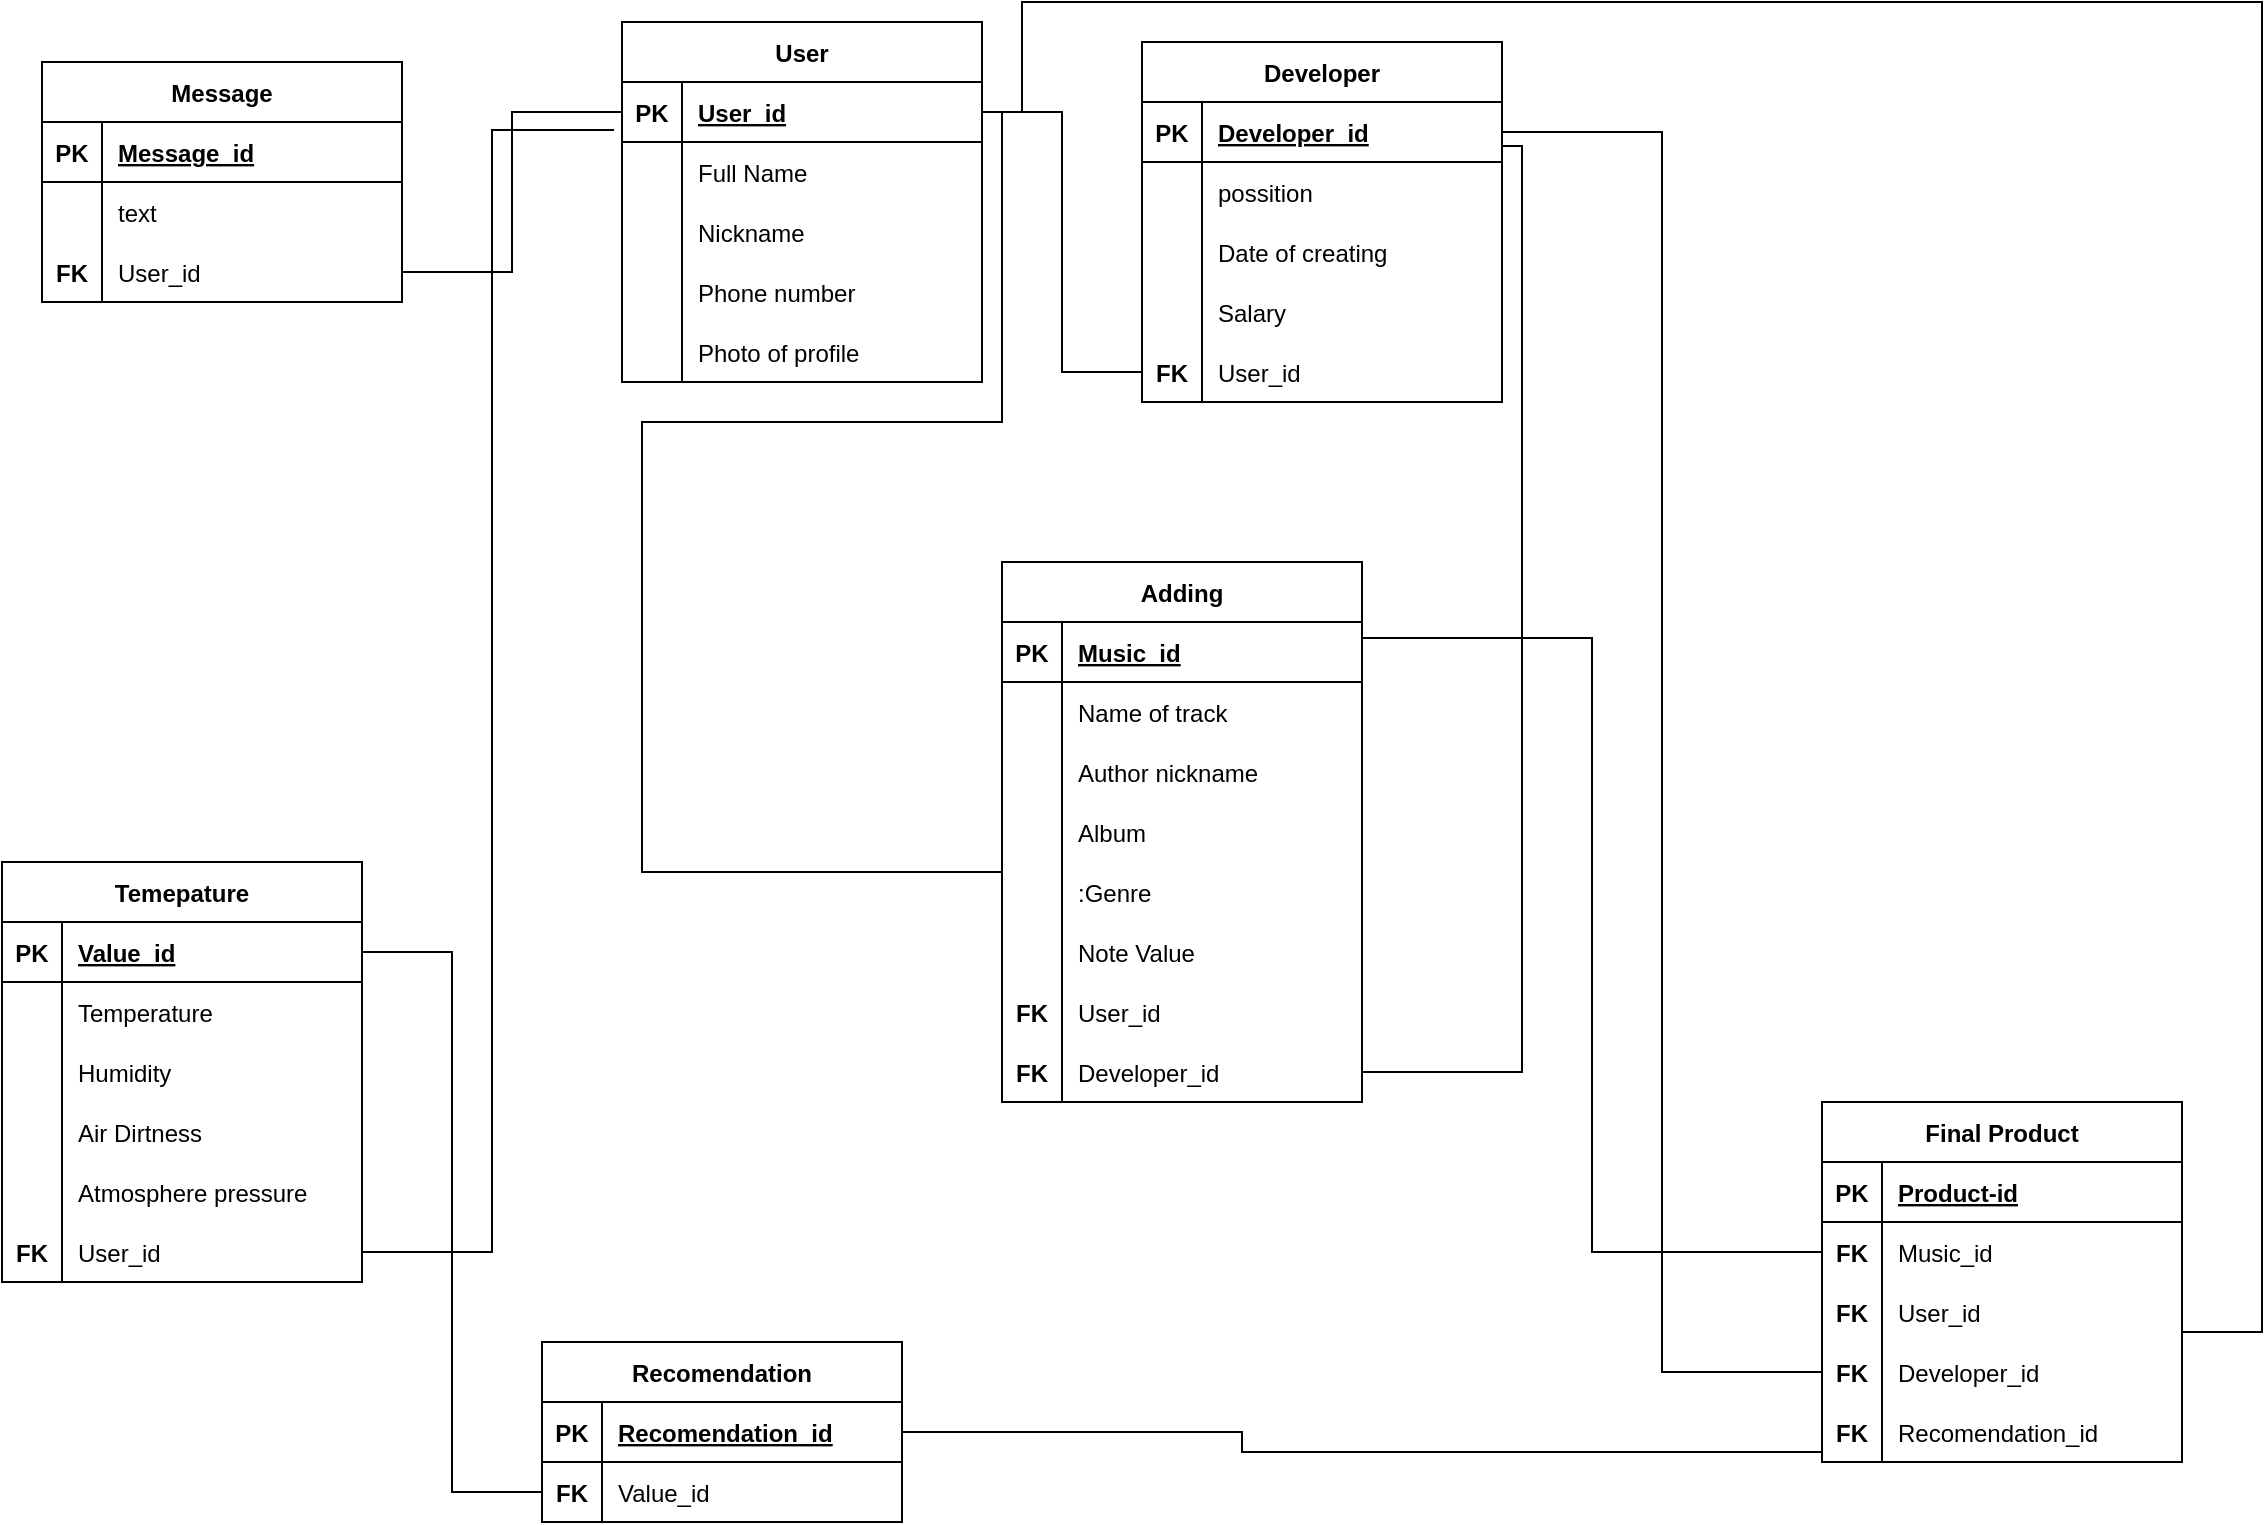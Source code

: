 <mxfile version="20.4.0" type="device"><diagram id="j_bHsARzBsBzhVCtsKam" name="Page-1"><mxGraphModel dx="1422" dy="5456" grid="1" gridSize="10" guides="1" tooltips="1" connect="1" arrows="1" fold="1" page="1" pageScale="1" pageWidth="3300" pageHeight="4681" math="0" shadow="0"><root><mxCell id="0"/><mxCell id="1" parent="0"/><mxCell id="p6yIpW0ieQxFYsLkq8gN-11" value="Message" style="shape=table;startSize=30;container=1;collapsible=1;childLayout=tableLayout;fixedRows=1;rowLines=0;fontStyle=1;align=center;resizeLast=1;" parent="1" vertex="1"><mxGeometry x="200" y="-770" width="180" height="120" as="geometry"/></mxCell><mxCell id="p6yIpW0ieQxFYsLkq8gN-12" value="" style="shape=partialRectangle;collapsible=0;dropTarget=0;pointerEvents=0;fillColor=none;top=0;left=0;bottom=1;right=0;points=[[0,0.5],[1,0.5]];portConstraint=eastwest;" parent="p6yIpW0ieQxFYsLkq8gN-11" vertex="1"><mxGeometry y="30" width="180" height="30" as="geometry"/></mxCell><mxCell id="p6yIpW0ieQxFYsLkq8gN-13" value="PK" style="shape=partialRectangle;connectable=0;fillColor=none;top=0;left=0;bottom=0;right=0;fontStyle=1;overflow=hidden;" parent="p6yIpW0ieQxFYsLkq8gN-12" vertex="1"><mxGeometry width="30" height="30" as="geometry"><mxRectangle width="30" height="30" as="alternateBounds"/></mxGeometry></mxCell><mxCell id="p6yIpW0ieQxFYsLkq8gN-14" value="Message_id" style="shape=partialRectangle;connectable=0;fillColor=none;top=0;left=0;bottom=0;right=0;align=left;spacingLeft=6;fontStyle=5;overflow=hidden;" parent="p6yIpW0ieQxFYsLkq8gN-12" vertex="1"><mxGeometry x="30" width="150" height="30" as="geometry"><mxRectangle width="150" height="30" as="alternateBounds"/></mxGeometry></mxCell><mxCell id="p6yIpW0ieQxFYsLkq8gN-15" value="" style="shape=partialRectangle;collapsible=0;dropTarget=0;pointerEvents=0;fillColor=none;top=0;left=0;bottom=0;right=0;points=[[0,0.5],[1,0.5]];portConstraint=eastwest;" parent="p6yIpW0ieQxFYsLkq8gN-11" vertex="1"><mxGeometry y="60" width="180" height="30" as="geometry"/></mxCell><mxCell id="p6yIpW0ieQxFYsLkq8gN-16" value="" style="shape=partialRectangle;connectable=0;fillColor=none;top=0;left=0;bottom=0;right=0;editable=1;overflow=hidden;" parent="p6yIpW0ieQxFYsLkq8gN-15" vertex="1"><mxGeometry width="30" height="30" as="geometry"><mxRectangle width="30" height="30" as="alternateBounds"/></mxGeometry></mxCell><mxCell id="p6yIpW0ieQxFYsLkq8gN-17" value="text" style="shape=partialRectangle;connectable=0;fillColor=none;top=0;left=0;bottom=0;right=0;align=left;spacingLeft=6;overflow=hidden;" parent="p6yIpW0ieQxFYsLkq8gN-15" vertex="1"><mxGeometry x="30" width="150" height="30" as="geometry"><mxRectangle width="150" height="30" as="alternateBounds"/></mxGeometry></mxCell><mxCell id="p6yIpW0ieQxFYsLkq8gN-62" value="" style="shape=partialRectangle;collapsible=0;dropTarget=0;pointerEvents=0;fillColor=none;top=0;left=0;bottom=0;right=0;points=[[0,0.5],[1,0.5]];portConstraint=eastwest;" parent="p6yIpW0ieQxFYsLkq8gN-11" vertex="1"><mxGeometry y="90" width="180" height="30" as="geometry"/></mxCell><mxCell id="p6yIpW0ieQxFYsLkq8gN-63" value="FK" style="shape=partialRectangle;connectable=0;fillColor=none;top=0;left=0;bottom=0;right=0;editable=1;overflow=hidden;fontStyle=1" parent="p6yIpW0ieQxFYsLkq8gN-62" vertex="1"><mxGeometry width="30" height="30" as="geometry"><mxRectangle width="30" height="30" as="alternateBounds"/></mxGeometry></mxCell><mxCell id="p6yIpW0ieQxFYsLkq8gN-64" value="User_id" style="shape=partialRectangle;connectable=0;fillColor=none;top=0;left=0;bottom=0;right=0;align=left;spacingLeft=6;overflow=hidden;" parent="p6yIpW0ieQxFYsLkq8gN-62" vertex="1"><mxGeometry x="30" width="150" height="30" as="geometry"><mxRectangle width="150" height="30" as="alternateBounds"/></mxGeometry></mxCell><mxCell id="p6yIpW0ieQxFYsLkq8gN-19" value="User" style="shape=table;startSize=30;container=1;collapsible=1;childLayout=tableLayout;fixedRows=1;rowLines=0;fontStyle=1;align=center;resizeLast=1;" parent="1" vertex="1"><mxGeometry x="490" y="-790" width="180" height="180" as="geometry"><mxRectangle x="440" y="-770" width="70" height="30" as="alternateBounds"/></mxGeometry></mxCell><mxCell id="p6yIpW0ieQxFYsLkq8gN-20" value="" style="shape=partialRectangle;collapsible=0;dropTarget=0;pointerEvents=0;fillColor=none;top=0;left=0;bottom=1;right=0;points=[[0,0.5],[1,0.5]];portConstraint=eastwest;" parent="p6yIpW0ieQxFYsLkq8gN-19" vertex="1"><mxGeometry y="30" width="180" height="30" as="geometry"/></mxCell><mxCell id="p6yIpW0ieQxFYsLkq8gN-21" value="PK" style="shape=partialRectangle;connectable=0;fillColor=none;top=0;left=0;bottom=0;right=0;fontStyle=1;overflow=hidden;" parent="p6yIpW0ieQxFYsLkq8gN-20" vertex="1"><mxGeometry width="30" height="30" as="geometry"><mxRectangle width="30" height="30" as="alternateBounds"/></mxGeometry></mxCell><mxCell id="p6yIpW0ieQxFYsLkq8gN-22" value="User_id" style="shape=partialRectangle;connectable=0;fillColor=none;top=0;left=0;bottom=0;right=0;align=left;spacingLeft=6;fontStyle=5;overflow=hidden;" parent="p6yIpW0ieQxFYsLkq8gN-20" vertex="1"><mxGeometry x="30" width="150" height="30" as="geometry"><mxRectangle width="150" height="30" as="alternateBounds"/></mxGeometry></mxCell><mxCell id="p6yIpW0ieQxFYsLkq8gN-23" value="" style="shape=partialRectangle;collapsible=0;dropTarget=0;pointerEvents=0;fillColor=none;top=0;left=0;bottom=0;right=0;points=[[0,0.5],[1,0.5]];portConstraint=eastwest;" parent="p6yIpW0ieQxFYsLkq8gN-19" vertex="1"><mxGeometry y="60" width="180" height="30" as="geometry"/></mxCell><mxCell id="p6yIpW0ieQxFYsLkq8gN-24" value="" style="shape=partialRectangle;connectable=0;fillColor=none;top=0;left=0;bottom=0;right=0;editable=1;overflow=hidden;" parent="p6yIpW0ieQxFYsLkq8gN-23" vertex="1"><mxGeometry width="30" height="30" as="geometry"><mxRectangle width="30" height="30" as="alternateBounds"/></mxGeometry></mxCell><mxCell id="p6yIpW0ieQxFYsLkq8gN-25" value="Full Name" style="shape=partialRectangle;connectable=0;fillColor=none;top=0;left=0;bottom=0;right=0;align=left;spacingLeft=6;overflow=hidden;" parent="p6yIpW0ieQxFYsLkq8gN-23" vertex="1"><mxGeometry x="30" width="150" height="30" as="geometry"><mxRectangle width="150" height="30" as="alternateBounds"/></mxGeometry></mxCell><mxCell id="p6yIpW0ieQxFYsLkq8gN-26" value="" style="shape=partialRectangle;collapsible=0;dropTarget=0;pointerEvents=0;fillColor=none;top=0;left=0;bottom=0;right=0;points=[[0,0.5],[1,0.5]];portConstraint=eastwest;" parent="p6yIpW0ieQxFYsLkq8gN-19" vertex="1"><mxGeometry y="90" width="180" height="30" as="geometry"/></mxCell><mxCell id="p6yIpW0ieQxFYsLkq8gN-27" value="" style="shape=partialRectangle;connectable=0;fillColor=none;top=0;left=0;bottom=0;right=0;editable=1;overflow=hidden;fontStyle=1" parent="p6yIpW0ieQxFYsLkq8gN-26" vertex="1"><mxGeometry width="30" height="30" as="geometry"><mxRectangle width="30" height="30" as="alternateBounds"/></mxGeometry></mxCell><mxCell id="p6yIpW0ieQxFYsLkq8gN-28" value="Nickname" style="shape=partialRectangle;connectable=0;fillColor=none;top=0;left=0;bottom=0;right=0;align=left;spacingLeft=6;overflow=hidden;" parent="p6yIpW0ieQxFYsLkq8gN-26" vertex="1"><mxGeometry x="30" width="150" height="30" as="geometry"><mxRectangle width="150" height="30" as="alternateBounds"/></mxGeometry></mxCell><mxCell id="p6yIpW0ieQxFYsLkq8gN-29" value="" style="shape=partialRectangle;collapsible=0;dropTarget=0;pointerEvents=0;fillColor=none;top=0;left=0;bottom=0;right=0;points=[[0,0.5],[1,0.5]];portConstraint=eastwest;" parent="p6yIpW0ieQxFYsLkq8gN-19" vertex="1"><mxGeometry y="120" width="180" height="30" as="geometry"/></mxCell><mxCell id="p6yIpW0ieQxFYsLkq8gN-30" value="" style="shape=partialRectangle;connectable=0;fillColor=none;top=0;left=0;bottom=0;right=0;editable=1;overflow=hidden;fontStyle=1" parent="p6yIpW0ieQxFYsLkq8gN-29" vertex="1"><mxGeometry width="30" height="30" as="geometry"><mxRectangle width="30" height="30" as="alternateBounds"/></mxGeometry></mxCell><mxCell id="p6yIpW0ieQxFYsLkq8gN-31" value="Phone number" style="shape=partialRectangle;connectable=0;fillColor=none;top=0;left=0;bottom=0;right=0;align=left;spacingLeft=6;overflow=hidden;" parent="p6yIpW0ieQxFYsLkq8gN-29" vertex="1"><mxGeometry x="30" width="150" height="30" as="geometry"><mxRectangle width="150" height="30" as="alternateBounds"/></mxGeometry></mxCell><mxCell id="p6yIpW0ieQxFYsLkq8gN-32" value="" style="shape=partialRectangle;collapsible=0;dropTarget=0;pointerEvents=0;fillColor=none;top=0;left=0;bottom=0;right=0;points=[[0,0.5],[1,0.5]];portConstraint=eastwest;" parent="p6yIpW0ieQxFYsLkq8gN-19" vertex="1"><mxGeometry y="150" width="180" height="30" as="geometry"/></mxCell><mxCell id="p6yIpW0ieQxFYsLkq8gN-33" value="" style="shape=partialRectangle;connectable=0;fillColor=none;top=0;left=0;bottom=0;right=0;editable=1;overflow=hidden;fontStyle=1" parent="p6yIpW0ieQxFYsLkq8gN-32" vertex="1"><mxGeometry width="30" height="30" as="geometry"><mxRectangle width="30" height="30" as="alternateBounds"/></mxGeometry></mxCell><mxCell id="p6yIpW0ieQxFYsLkq8gN-34" value="Photo of profile" style="shape=partialRectangle;connectable=0;fillColor=none;top=0;left=0;bottom=0;right=0;align=left;spacingLeft=6;overflow=hidden;" parent="p6yIpW0ieQxFYsLkq8gN-32" vertex="1"><mxGeometry x="30" width="150" height="30" as="geometry"><mxRectangle width="150" height="30" as="alternateBounds"/></mxGeometry></mxCell><mxCell id="p6yIpW0ieQxFYsLkq8gN-46" value="Developer" style="shape=table;startSize=30;container=1;collapsible=1;childLayout=tableLayout;fixedRows=1;rowLines=0;fontStyle=1;align=center;resizeLast=1;" parent="1" vertex="1"><mxGeometry x="750" y="-780" width="180" height="180" as="geometry"><mxRectangle x="440" y="-770" width="70" height="30" as="alternateBounds"/></mxGeometry></mxCell><mxCell id="p6yIpW0ieQxFYsLkq8gN-47" value="" style="shape=partialRectangle;collapsible=0;dropTarget=0;pointerEvents=0;fillColor=none;top=0;left=0;bottom=1;right=0;points=[[0,0.5],[1,0.5]];portConstraint=eastwest;" parent="p6yIpW0ieQxFYsLkq8gN-46" vertex="1"><mxGeometry y="30" width="180" height="30" as="geometry"/></mxCell><mxCell id="p6yIpW0ieQxFYsLkq8gN-48" value="PK" style="shape=partialRectangle;connectable=0;fillColor=none;top=0;left=0;bottom=0;right=0;fontStyle=1;overflow=hidden;" parent="p6yIpW0ieQxFYsLkq8gN-47" vertex="1"><mxGeometry width="30" height="30" as="geometry"><mxRectangle width="30" height="30" as="alternateBounds"/></mxGeometry></mxCell><mxCell id="p6yIpW0ieQxFYsLkq8gN-49" value="Developer_id" style="shape=partialRectangle;connectable=0;fillColor=none;top=0;left=0;bottom=0;right=0;align=left;spacingLeft=6;fontStyle=5;overflow=hidden;" parent="p6yIpW0ieQxFYsLkq8gN-47" vertex="1"><mxGeometry x="30" width="150" height="30" as="geometry"><mxRectangle width="150" height="30" as="alternateBounds"/></mxGeometry></mxCell><mxCell id="p6yIpW0ieQxFYsLkq8gN-50" value="" style="shape=partialRectangle;collapsible=0;dropTarget=0;pointerEvents=0;fillColor=none;top=0;left=0;bottom=0;right=0;points=[[0,0.5],[1,0.5]];portConstraint=eastwest;" parent="p6yIpW0ieQxFYsLkq8gN-46" vertex="1"><mxGeometry y="60" width="180" height="30" as="geometry"/></mxCell><mxCell id="p6yIpW0ieQxFYsLkq8gN-51" value="" style="shape=partialRectangle;connectable=0;fillColor=none;top=0;left=0;bottom=0;right=0;editable=1;overflow=hidden;" parent="p6yIpW0ieQxFYsLkq8gN-50" vertex="1"><mxGeometry width="30" height="30" as="geometry"><mxRectangle width="30" height="30" as="alternateBounds"/></mxGeometry></mxCell><mxCell id="p6yIpW0ieQxFYsLkq8gN-52" value="possition" style="shape=partialRectangle;connectable=0;fillColor=none;top=0;left=0;bottom=0;right=0;align=left;spacingLeft=6;overflow=hidden;" parent="p6yIpW0ieQxFYsLkq8gN-50" vertex="1"><mxGeometry x="30" width="150" height="30" as="geometry"><mxRectangle width="150" height="30" as="alternateBounds"/></mxGeometry></mxCell><mxCell id="p6yIpW0ieQxFYsLkq8gN-56" value="" style="shape=partialRectangle;collapsible=0;dropTarget=0;pointerEvents=0;fillColor=none;top=0;left=0;bottom=0;right=0;points=[[0,0.5],[1,0.5]];portConstraint=eastwest;" parent="p6yIpW0ieQxFYsLkq8gN-46" vertex="1"><mxGeometry y="90" width="180" height="30" as="geometry"/></mxCell><mxCell id="p6yIpW0ieQxFYsLkq8gN-57" value="" style="shape=partialRectangle;connectable=0;fillColor=none;top=0;left=0;bottom=0;right=0;editable=1;overflow=hidden;fontStyle=1" parent="p6yIpW0ieQxFYsLkq8gN-56" vertex="1"><mxGeometry width="30" height="30" as="geometry"><mxRectangle width="30" height="30" as="alternateBounds"/></mxGeometry></mxCell><mxCell id="p6yIpW0ieQxFYsLkq8gN-58" value="Date of creating" style="shape=partialRectangle;connectable=0;fillColor=none;top=0;left=0;bottom=0;right=0;align=left;spacingLeft=6;overflow=hidden;" parent="p6yIpW0ieQxFYsLkq8gN-56" vertex="1"><mxGeometry x="30" width="150" height="30" as="geometry"><mxRectangle width="150" height="30" as="alternateBounds"/></mxGeometry></mxCell><mxCell id="p6yIpW0ieQxFYsLkq8gN-53" value="" style="shape=partialRectangle;collapsible=0;dropTarget=0;pointerEvents=0;fillColor=none;top=0;left=0;bottom=0;right=0;points=[[0,0.5],[1,0.5]];portConstraint=eastwest;" parent="p6yIpW0ieQxFYsLkq8gN-46" vertex="1"><mxGeometry y="120" width="180" height="30" as="geometry"/></mxCell><mxCell id="p6yIpW0ieQxFYsLkq8gN-54" value="" style="shape=partialRectangle;connectable=0;fillColor=none;top=0;left=0;bottom=0;right=0;editable=1;overflow=hidden;fontStyle=1" parent="p6yIpW0ieQxFYsLkq8gN-53" vertex="1"><mxGeometry width="30" height="30" as="geometry"><mxRectangle width="30" height="30" as="alternateBounds"/></mxGeometry></mxCell><mxCell id="p6yIpW0ieQxFYsLkq8gN-55" value="Salary" style="shape=partialRectangle;connectable=0;fillColor=none;top=0;left=0;bottom=0;right=0;align=left;spacingLeft=6;overflow=hidden;" parent="p6yIpW0ieQxFYsLkq8gN-53" vertex="1"><mxGeometry x="30" width="150" height="30" as="geometry"><mxRectangle width="150" height="30" as="alternateBounds"/></mxGeometry></mxCell><mxCell id="p6yIpW0ieQxFYsLkq8gN-68" value="" style="shape=partialRectangle;collapsible=0;dropTarget=0;pointerEvents=0;fillColor=none;top=0;left=0;bottom=0;right=0;points=[[0,0.5],[1,0.5]];portConstraint=eastwest;" parent="p6yIpW0ieQxFYsLkq8gN-46" vertex="1"><mxGeometry y="150" width="180" height="30" as="geometry"/></mxCell><mxCell id="p6yIpW0ieQxFYsLkq8gN-69" value="FK" style="shape=partialRectangle;connectable=0;fillColor=none;top=0;left=0;bottom=0;right=0;editable=1;overflow=hidden;fontStyle=1" parent="p6yIpW0ieQxFYsLkq8gN-68" vertex="1"><mxGeometry width="30" height="30" as="geometry"><mxRectangle width="30" height="30" as="alternateBounds"/></mxGeometry></mxCell><mxCell id="p6yIpW0ieQxFYsLkq8gN-70" value="User_id" style="shape=partialRectangle;connectable=0;fillColor=none;top=0;left=0;bottom=0;right=0;align=left;spacingLeft=6;overflow=hidden;" parent="p6yIpW0ieQxFYsLkq8gN-68" vertex="1"><mxGeometry x="30" width="150" height="30" as="geometry"><mxRectangle width="150" height="30" as="alternateBounds"/></mxGeometry></mxCell><mxCell id="p6yIpW0ieQxFYsLkq8gN-65" value="" style="endArrow=none;html=1;edgeStyle=orthogonalEdgeStyle;rounded=0;exitX=0;exitY=0.5;exitDx=0;exitDy=0;entryX=1;entryY=0.5;entryDx=0;entryDy=0;" parent="1" source="p6yIpW0ieQxFYsLkq8gN-20" target="p6yIpW0ieQxFYsLkq8gN-62" edge="1"><mxGeometry relative="1" as="geometry"><mxPoint x="360" y="-590" as="sourcePoint"/><mxPoint x="520" y="-590" as="targetPoint"/></mxGeometry></mxCell><mxCell id="p6yIpW0ieQxFYsLkq8gN-71" value="" style="endArrow=none;html=1;edgeStyle=orthogonalEdgeStyle;rounded=0;exitX=1;exitY=0.5;exitDx=0;exitDy=0;entryX=0;entryY=0.5;entryDx=0;entryDy=0;" parent="1" source="p6yIpW0ieQxFYsLkq8gN-20" target="p6yIpW0ieQxFYsLkq8gN-68" edge="1"><mxGeometry relative="1" as="geometry"><mxPoint x="750" y="-580" as="sourcePoint"/><mxPoint x="660" y="-510" as="targetPoint"/></mxGeometry></mxCell><mxCell id="p6yIpW0ieQxFYsLkq8gN-72" value="Adding" style="shape=table;startSize=30;container=1;collapsible=1;childLayout=tableLayout;fixedRows=1;rowLines=0;fontStyle=1;align=center;resizeLast=1;" parent="1" vertex="1"><mxGeometry x="680" y="-520" width="180" height="270" as="geometry"><mxRectangle x="440" y="-770" width="70" height="30" as="alternateBounds"/></mxGeometry></mxCell><mxCell id="p6yIpW0ieQxFYsLkq8gN-73" value="" style="shape=partialRectangle;collapsible=0;dropTarget=0;pointerEvents=0;fillColor=none;top=0;left=0;bottom=1;right=0;points=[[0,0.5],[1,0.5]];portConstraint=eastwest;" parent="p6yIpW0ieQxFYsLkq8gN-72" vertex="1"><mxGeometry y="30" width="180" height="30" as="geometry"/></mxCell><mxCell id="p6yIpW0ieQxFYsLkq8gN-74" value="PK" style="shape=partialRectangle;connectable=0;fillColor=none;top=0;left=0;bottom=0;right=0;fontStyle=1;overflow=hidden;" parent="p6yIpW0ieQxFYsLkq8gN-73" vertex="1"><mxGeometry width="30" height="30" as="geometry"><mxRectangle width="30" height="30" as="alternateBounds"/></mxGeometry></mxCell><mxCell id="p6yIpW0ieQxFYsLkq8gN-75" value="Music_id" style="shape=partialRectangle;connectable=0;fillColor=none;top=0;left=0;bottom=0;right=0;align=left;spacingLeft=6;fontStyle=5;overflow=hidden;" parent="p6yIpW0ieQxFYsLkq8gN-73" vertex="1"><mxGeometry x="30" width="150" height="30" as="geometry"><mxRectangle width="150" height="30" as="alternateBounds"/></mxGeometry></mxCell><mxCell id="p6yIpW0ieQxFYsLkq8gN-76" value="" style="shape=partialRectangle;collapsible=0;dropTarget=0;pointerEvents=0;fillColor=none;top=0;left=0;bottom=0;right=0;points=[[0,0.5],[1,0.5]];portConstraint=eastwest;" parent="p6yIpW0ieQxFYsLkq8gN-72" vertex="1"><mxGeometry y="60" width="180" height="30" as="geometry"/></mxCell><mxCell id="p6yIpW0ieQxFYsLkq8gN-77" value="" style="shape=partialRectangle;connectable=0;fillColor=none;top=0;left=0;bottom=0;right=0;editable=1;overflow=hidden;" parent="p6yIpW0ieQxFYsLkq8gN-76" vertex="1"><mxGeometry width="30" height="30" as="geometry"><mxRectangle width="30" height="30" as="alternateBounds"/></mxGeometry></mxCell><mxCell id="p6yIpW0ieQxFYsLkq8gN-78" value="Name of track" style="shape=partialRectangle;connectable=0;fillColor=none;top=0;left=0;bottom=0;right=0;align=left;spacingLeft=6;overflow=hidden;" parent="p6yIpW0ieQxFYsLkq8gN-76" vertex="1"><mxGeometry x="30" width="150" height="30" as="geometry"><mxRectangle width="150" height="30" as="alternateBounds"/></mxGeometry></mxCell><mxCell id="p6yIpW0ieQxFYsLkq8gN-79" value="" style="shape=partialRectangle;collapsible=0;dropTarget=0;pointerEvents=0;fillColor=none;top=0;left=0;bottom=0;right=0;points=[[0,0.5],[1,0.5]];portConstraint=eastwest;" parent="p6yIpW0ieQxFYsLkq8gN-72" vertex="1"><mxGeometry y="90" width="180" height="30" as="geometry"/></mxCell><mxCell id="p6yIpW0ieQxFYsLkq8gN-80" value="" style="shape=partialRectangle;connectable=0;fillColor=none;top=0;left=0;bottom=0;right=0;editable=1;overflow=hidden;fontStyle=1" parent="p6yIpW0ieQxFYsLkq8gN-79" vertex="1"><mxGeometry width="30" height="30" as="geometry"><mxRectangle width="30" height="30" as="alternateBounds"/></mxGeometry></mxCell><mxCell id="p6yIpW0ieQxFYsLkq8gN-81" value="Author nickname" style="shape=partialRectangle;connectable=0;fillColor=none;top=0;left=0;bottom=0;right=0;align=left;spacingLeft=6;overflow=hidden;" parent="p6yIpW0ieQxFYsLkq8gN-79" vertex="1"><mxGeometry x="30" width="150" height="30" as="geometry"><mxRectangle width="150" height="30" as="alternateBounds"/></mxGeometry></mxCell><mxCell id="p6yIpW0ieQxFYsLkq8gN-82" value="" style="shape=partialRectangle;collapsible=0;dropTarget=0;pointerEvents=0;fillColor=none;top=0;left=0;bottom=0;right=0;points=[[0,0.5],[1,0.5]];portConstraint=eastwest;" parent="p6yIpW0ieQxFYsLkq8gN-72" vertex="1"><mxGeometry y="120" width="180" height="30" as="geometry"/></mxCell><mxCell id="p6yIpW0ieQxFYsLkq8gN-83" value="" style="shape=partialRectangle;connectable=0;fillColor=none;top=0;left=0;bottom=0;right=0;editable=1;overflow=hidden;fontStyle=1" parent="p6yIpW0ieQxFYsLkq8gN-82" vertex="1"><mxGeometry width="30" height="30" as="geometry"><mxRectangle width="30" height="30" as="alternateBounds"/></mxGeometry></mxCell><mxCell id="p6yIpW0ieQxFYsLkq8gN-84" value="Album" style="shape=partialRectangle;connectable=0;fillColor=none;top=0;left=0;bottom=0;right=0;align=left;spacingLeft=6;overflow=hidden;" parent="p6yIpW0ieQxFYsLkq8gN-82" vertex="1"><mxGeometry x="30" width="150" height="30" as="geometry"><mxRectangle width="150" height="30" as="alternateBounds"/></mxGeometry></mxCell><mxCell id="p6yIpW0ieQxFYsLkq8gN-161" value="" style="shape=partialRectangle;collapsible=0;dropTarget=0;pointerEvents=0;fillColor=none;top=0;left=0;bottom=0;right=0;points=[[0,0.5],[1,0.5]];portConstraint=eastwest;" parent="p6yIpW0ieQxFYsLkq8gN-72" vertex="1"><mxGeometry y="150" width="180" height="30" as="geometry"/></mxCell><mxCell id="p6yIpW0ieQxFYsLkq8gN-162" value="" style="shape=partialRectangle;connectable=0;fillColor=none;top=0;left=0;bottom=0;right=0;editable=1;overflow=hidden;fontStyle=1" parent="p6yIpW0ieQxFYsLkq8gN-161" vertex="1"><mxGeometry width="30" height="30" as="geometry"><mxRectangle width="30" height="30" as="alternateBounds"/></mxGeometry></mxCell><mxCell id="p6yIpW0ieQxFYsLkq8gN-163" value=":Genre" style="shape=partialRectangle;connectable=0;fillColor=none;top=0;left=0;bottom=0;right=0;align=left;spacingLeft=6;overflow=hidden;" parent="p6yIpW0ieQxFYsLkq8gN-161" vertex="1"><mxGeometry x="30" width="150" height="30" as="geometry"><mxRectangle width="150" height="30" as="alternateBounds"/></mxGeometry></mxCell><mxCell id="p6yIpW0ieQxFYsLkq8gN-85" value="" style="shape=partialRectangle;collapsible=0;dropTarget=0;pointerEvents=0;fillColor=none;top=0;left=0;bottom=0;right=0;points=[[0,0.5],[1,0.5]];portConstraint=eastwest;" parent="p6yIpW0ieQxFYsLkq8gN-72" vertex="1"><mxGeometry y="180" width="180" height="30" as="geometry"/></mxCell><mxCell id="p6yIpW0ieQxFYsLkq8gN-86" value="" style="shape=partialRectangle;connectable=0;fillColor=none;top=0;left=0;bottom=0;right=0;editable=1;overflow=hidden;fontStyle=1" parent="p6yIpW0ieQxFYsLkq8gN-85" vertex="1"><mxGeometry width="30" height="30" as="geometry"><mxRectangle width="30" height="30" as="alternateBounds"/></mxGeometry></mxCell><mxCell id="p6yIpW0ieQxFYsLkq8gN-87" value="Note Value" style="shape=partialRectangle;connectable=0;fillColor=none;top=0;left=0;bottom=0;right=0;align=left;spacingLeft=6;overflow=hidden;" parent="p6yIpW0ieQxFYsLkq8gN-85" vertex="1"><mxGeometry x="30" width="150" height="30" as="geometry"><mxRectangle width="150" height="30" as="alternateBounds"/></mxGeometry></mxCell><mxCell id="p6yIpW0ieQxFYsLkq8gN-88" value="" style="shape=partialRectangle;collapsible=0;dropTarget=0;pointerEvents=0;fillColor=none;top=0;left=0;bottom=0;right=0;points=[[0,0.5],[1,0.5]];portConstraint=eastwest;" parent="p6yIpW0ieQxFYsLkq8gN-72" vertex="1"><mxGeometry y="210" width="180" height="30" as="geometry"/></mxCell><mxCell id="p6yIpW0ieQxFYsLkq8gN-89" value="FK" style="shape=partialRectangle;connectable=0;fillColor=none;top=0;left=0;bottom=0;right=0;editable=1;overflow=hidden;fontStyle=1" parent="p6yIpW0ieQxFYsLkq8gN-88" vertex="1"><mxGeometry width="30" height="30" as="geometry"><mxRectangle width="30" height="30" as="alternateBounds"/></mxGeometry></mxCell><mxCell id="p6yIpW0ieQxFYsLkq8gN-90" value="User_id" style="shape=partialRectangle;connectable=0;fillColor=none;top=0;left=0;bottom=0;right=0;align=left;spacingLeft=6;overflow=hidden;" parent="p6yIpW0ieQxFYsLkq8gN-88" vertex="1"><mxGeometry x="30" width="150" height="30" as="geometry"><mxRectangle width="150" height="30" as="alternateBounds"/></mxGeometry></mxCell><mxCell id="p6yIpW0ieQxFYsLkq8gN-91" value="" style="shape=partialRectangle;collapsible=0;dropTarget=0;pointerEvents=0;fillColor=none;top=0;left=0;bottom=0;right=0;points=[[0,0.5],[1,0.5]];portConstraint=eastwest;" parent="p6yIpW0ieQxFYsLkq8gN-72" vertex="1"><mxGeometry y="240" width="180" height="30" as="geometry"/></mxCell><mxCell id="p6yIpW0ieQxFYsLkq8gN-92" value="FK" style="shape=partialRectangle;connectable=0;fillColor=none;top=0;left=0;bottom=0;right=0;editable=1;overflow=hidden;fontStyle=1" parent="p6yIpW0ieQxFYsLkq8gN-91" vertex="1"><mxGeometry width="30" height="30" as="geometry"><mxRectangle width="30" height="30" as="alternateBounds"/></mxGeometry></mxCell><mxCell id="p6yIpW0ieQxFYsLkq8gN-93" value="Developer_id" style="shape=partialRectangle;connectable=0;fillColor=none;top=0;left=0;bottom=0;right=0;align=left;spacingLeft=6;overflow=hidden;" parent="p6yIpW0ieQxFYsLkq8gN-91" vertex="1"><mxGeometry x="30" width="150" height="30" as="geometry"><mxRectangle width="150" height="30" as="alternateBounds"/></mxGeometry></mxCell><mxCell id="p6yIpW0ieQxFYsLkq8gN-94" value="" style="endArrow=none;html=1;edgeStyle=orthogonalEdgeStyle;rounded=0;exitX=1;exitY=0.5;exitDx=0;exitDy=0;entryX=1;entryY=0.733;entryDx=0;entryDy=0;entryPerimeter=0;" parent="1" source="p6yIpW0ieQxFYsLkq8gN-91" target="p6yIpW0ieQxFYsLkq8gN-47" edge="1"><mxGeometry relative="1" as="geometry"><mxPoint x="660" y="-725" as="sourcePoint"/><mxPoint x="760" y="-605" as="targetPoint"/></mxGeometry></mxCell><mxCell id="p6yIpW0ieQxFYsLkq8gN-95" value="" style="endArrow=none;html=1;edgeStyle=orthogonalEdgeStyle;rounded=0;entryX=0;entryY=0.5;entryDx=0;entryDy=0;" parent="1" source="p6yIpW0ieQxFYsLkq8gN-20" target="p6yIpW0ieQxFYsLkq8gN-88" edge="1"><mxGeometry relative="1" as="geometry"><mxPoint x="670" y="-715" as="sourcePoint"/><mxPoint x="770" y="-595" as="targetPoint"/><Array as="points"><mxPoint x="680" y="-745"/><mxPoint x="680" y="-590"/><mxPoint x="500" y="-590"/><mxPoint x="500" y="-365"/></Array></mxGeometry></mxCell><mxCell id="p6yIpW0ieQxFYsLkq8gN-96" value="Temepature" style="shape=table;startSize=30;container=1;collapsible=1;childLayout=tableLayout;fixedRows=1;rowLines=0;fontStyle=1;align=center;resizeLast=1;" parent="1" vertex="1"><mxGeometry x="180" y="-370" width="180" height="210" as="geometry"><mxRectangle x="440" y="-770" width="70" height="30" as="alternateBounds"/></mxGeometry></mxCell><mxCell id="p6yIpW0ieQxFYsLkq8gN-97" value="" style="shape=partialRectangle;collapsible=0;dropTarget=0;pointerEvents=0;fillColor=none;top=0;left=0;bottom=1;right=0;points=[[0,0.5],[1,0.5]];portConstraint=eastwest;" parent="p6yIpW0ieQxFYsLkq8gN-96" vertex="1"><mxGeometry y="30" width="180" height="30" as="geometry"/></mxCell><mxCell id="p6yIpW0ieQxFYsLkq8gN-98" value="PK" style="shape=partialRectangle;connectable=0;fillColor=none;top=0;left=0;bottom=0;right=0;fontStyle=1;overflow=hidden;" parent="p6yIpW0ieQxFYsLkq8gN-97" vertex="1"><mxGeometry width="30" height="30" as="geometry"><mxRectangle width="30" height="30" as="alternateBounds"/></mxGeometry></mxCell><mxCell id="p6yIpW0ieQxFYsLkq8gN-99" value="Value_id" style="shape=partialRectangle;connectable=0;fillColor=none;top=0;left=0;bottom=0;right=0;align=left;spacingLeft=6;fontStyle=5;overflow=hidden;" parent="p6yIpW0ieQxFYsLkq8gN-97" vertex="1"><mxGeometry x="30" width="150" height="30" as="geometry"><mxRectangle width="150" height="30" as="alternateBounds"/></mxGeometry></mxCell><mxCell id="p6yIpW0ieQxFYsLkq8gN-100" value="" style="shape=partialRectangle;collapsible=0;dropTarget=0;pointerEvents=0;fillColor=none;top=0;left=0;bottom=0;right=0;points=[[0,0.5],[1,0.5]];portConstraint=eastwest;" parent="p6yIpW0ieQxFYsLkq8gN-96" vertex="1"><mxGeometry y="60" width="180" height="30" as="geometry"/></mxCell><mxCell id="p6yIpW0ieQxFYsLkq8gN-101" value="" style="shape=partialRectangle;connectable=0;fillColor=none;top=0;left=0;bottom=0;right=0;editable=1;overflow=hidden;" parent="p6yIpW0ieQxFYsLkq8gN-100" vertex="1"><mxGeometry width="30" height="30" as="geometry"><mxRectangle width="30" height="30" as="alternateBounds"/></mxGeometry></mxCell><mxCell id="p6yIpW0ieQxFYsLkq8gN-102" value="Temperature" style="shape=partialRectangle;connectable=0;fillColor=none;top=0;left=0;bottom=0;right=0;align=left;spacingLeft=6;overflow=hidden;" parent="p6yIpW0ieQxFYsLkq8gN-100" vertex="1"><mxGeometry x="30" width="150" height="30" as="geometry"><mxRectangle width="150" height="30" as="alternateBounds"/></mxGeometry></mxCell><mxCell id="p6yIpW0ieQxFYsLkq8gN-103" value="" style="shape=partialRectangle;collapsible=0;dropTarget=0;pointerEvents=0;fillColor=none;top=0;left=0;bottom=0;right=0;points=[[0,0.5],[1,0.5]];portConstraint=eastwest;" parent="p6yIpW0ieQxFYsLkq8gN-96" vertex="1"><mxGeometry y="90" width="180" height="30" as="geometry"/></mxCell><mxCell id="p6yIpW0ieQxFYsLkq8gN-104" value="" style="shape=partialRectangle;connectable=0;fillColor=none;top=0;left=0;bottom=0;right=0;editable=1;overflow=hidden;fontStyle=1" parent="p6yIpW0ieQxFYsLkq8gN-103" vertex="1"><mxGeometry width="30" height="30" as="geometry"><mxRectangle width="30" height="30" as="alternateBounds"/></mxGeometry></mxCell><mxCell id="p6yIpW0ieQxFYsLkq8gN-105" value="Humidity" style="shape=partialRectangle;connectable=0;fillColor=none;top=0;left=0;bottom=0;right=0;align=left;spacingLeft=6;overflow=hidden;" parent="p6yIpW0ieQxFYsLkq8gN-103" vertex="1"><mxGeometry x="30" width="150" height="30" as="geometry"><mxRectangle width="150" height="30" as="alternateBounds"/></mxGeometry></mxCell><mxCell id="p6yIpW0ieQxFYsLkq8gN-106" value="" style="shape=partialRectangle;collapsible=0;dropTarget=0;pointerEvents=0;fillColor=none;top=0;left=0;bottom=0;right=0;points=[[0,0.5],[1,0.5]];portConstraint=eastwest;" parent="p6yIpW0ieQxFYsLkq8gN-96" vertex="1"><mxGeometry y="120" width="180" height="30" as="geometry"/></mxCell><mxCell id="p6yIpW0ieQxFYsLkq8gN-107" value="" style="shape=partialRectangle;connectable=0;fillColor=none;top=0;left=0;bottom=0;right=0;editable=1;overflow=hidden;fontStyle=1" parent="p6yIpW0ieQxFYsLkq8gN-106" vertex="1"><mxGeometry width="30" height="30" as="geometry"><mxRectangle width="30" height="30" as="alternateBounds"/></mxGeometry></mxCell><mxCell id="p6yIpW0ieQxFYsLkq8gN-108" value="Air Dirtness" style="shape=partialRectangle;connectable=0;fillColor=none;top=0;left=0;bottom=0;right=0;align=left;spacingLeft=6;overflow=hidden;" parent="p6yIpW0ieQxFYsLkq8gN-106" vertex="1"><mxGeometry x="30" width="150" height="30" as="geometry"><mxRectangle width="150" height="30" as="alternateBounds"/></mxGeometry></mxCell><mxCell id="p6yIpW0ieQxFYsLkq8gN-109" value="" style="shape=partialRectangle;collapsible=0;dropTarget=0;pointerEvents=0;fillColor=none;top=0;left=0;bottom=0;right=0;points=[[0,0.5],[1,0.5]];portConstraint=eastwest;" parent="p6yIpW0ieQxFYsLkq8gN-96" vertex="1"><mxGeometry y="150" width="180" height="30" as="geometry"/></mxCell><mxCell id="p6yIpW0ieQxFYsLkq8gN-110" value="" style="shape=partialRectangle;connectable=0;fillColor=none;top=0;left=0;bottom=0;right=0;editable=1;overflow=hidden;fontStyle=1" parent="p6yIpW0ieQxFYsLkq8gN-109" vertex="1"><mxGeometry width="30" height="30" as="geometry"><mxRectangle width="30" height="30" as="alternateBounds"/></mxGeometry></mxCell><mxCell id="p6yIpW0ieQxFYsLkq8gN-111" value="Atmosphere pressure" style="shape=partialRectangle;connectable=0;fillColor=none;top=0;left=0;bottom=0;right=0;align=left;spacingLeft=6;overflow=hidden;" parent="p6yIpW0ieQxFYsLkq8gN-109" vertex="1"><mxGeometry x="30" width="150" height="30" as="geometry"><mxRectangle width="150" height="30" as="alternateBounds"/></mxGeometry></mxCell><mxCell id="p6yIpW0ieQxFYsLkq8gN-112" value="" style="shape=partialRectangle;collapsible=0;dropTarget=0;pointerEvents=0;fillColor=none;top=0;left=0;bottom=0;right=0;points=[[0,0.5],[1,0.5]];portConstraint=eastwest;" parent="p6yIpW0ieQxFYsLkq8gN-96" vertex="1"><mxGeometry y="180" width="180" height="30" as="geometry"/></mxCell><mxCell id="p6yIpW0ieQxFYsLkq8gN-113" value="FK" style="shape=partialRectangle;connectable=0;fillColor=none;top=0;left=0;bottom=0;right=0;editable=1;overflow=hidden;fontStyle=1" parent="p6yIpW0ieQxFYsLkq8gN-112" vertex="1"><mxGeometry width="30" height="30" as="geometry"><mxRectangle width="30" height="30" as="alternateBounds"/></mxGeometry></mxCell><mxCell id="p6yIpW0ieQxFYsLkq8gN-114" value="User_id" style="shape=partialRectangle;connectable=0;fillColor=none;top=0;left=0;bottom=0;right=0;align=left;spacingLeft=6;overflow=hidden;" parent="p6yIpW0ieQxFYsLkq8gN-112" vertex="1"><mxGeometry x="30" width="150" height="30" as="geometry"><mxRectangle width="150" height="30" as="alternateBounds"/></mxGeometry></mxCell><mxCell id="p6yIpW0ieQxFYsLkq8gN-118" value="" style="endArrow=none;html=1;edgeStyle=orthogonalEdgeStyle;rounded=0;exitX=-0.022;exitY=0.8;exitDx=0;exitDy=0;entryX=1;entryY=0.5;entryDx=0;entryDy=0;exitPerimeter=0;" parent="1" source="p6yIpW0ieQxFYsLkq8gN-20" target="p6yIpW0ieQxFYsLkq8gN-112" edge="1"><mxGeometry relative="1" as="geometry"><mxPoint x="500" y="-735" as="sourcePoint"/><mxPoint x="390" y="-655" as="targetPoint"/></mxGeometry></mxCell><mxCell id="p6yIpW0ieQxFYsLkq8gN-119" value="Recomendation" style="shape=table;startSize=30;container=1;collapsible=1;childLayout=tableLayout;fixedRows=1;rowLines=0;fontStyle=1;align=center;resizeLast=1;" parent="1" vertex="1"><mxGeometry x="450" y="-130" width="180" height="90" as="geometry"><mxRectangle x="440" y="-770" width="70" height="30" as="alternateBounds"/></mxGeometry></mxCell><mxCell id="p6yIpW0ieQxFYsLkq8gN-120" value="" style="shape=partialRectangle;collapsible=0;dropTarget=0;pointerEvents=0;fillColor=none;top=0;left=0;bottom=1;right=0;points=[[0,0.5],[1,0.5]];portConstraint=eastwest;" parent="p6yIpW0ieQxFYsLkq8gN-119" vertex="1"><mxGeometry y="30" width="180" height="30" as="geometry"/></mxCell><mxCell id="p6yIpW0ieQxFYsLkq8gN-121" value="PK" style="shape=partialRectangle;connectable=0;fillColor=none;top=0;left=0;bottom=0;right=0;fontStyle=1;overflow=hidden;" parent="p6yIpW0ieQxFYsLkq8gN-120" vertex="1"><mxGeometry width="30" height="30" as="geometry"><mxRectangle width="30" height="30" as="alternateBounds"/></mxGeometry></mxCell><mxCell id="p6yIpW0ieQxFYsLkq8gN-122" value="Recomendation_id" style="shape=partialRectangle;connectable=0;fillColor=none;top=0;left=0;bottom=0;right=0;align=left;spacingLeft=6;fontStyle=5;overflow=hidden;" parent="p6yIpW0ieQxFYsLkq8gN-120" vertex="1"><mxGeometry x="30" width="150" height="30" as="geometry"><mxRectangle width="150" height="30" as="alternateBounds"/></mxGeometry></mxCell><mxCell id="p6yIpW0ieQxFYsLkq8gN-135" value="" style="shape=partialRectangle;collapsible=0;dropTarget=0;pointerEvents=0;fillColor=none;top=0;left=0;bottom=0;right=0;points=[[0,0.5],[1,0.5]];portConstraint=eastwest;" parent="p6yIpW0ieQxFYsLkq8gN-119" vertex="1"><mxGeometry y="60" width="180" height="30" as="geometry"/></mxCell><mxCell id="p6yIpW0ieQxFYsLkq8gN-136" value="FK" style="shape=partialRectangle;connectable=0;fillColor=none;top=0;left=0;bottom=0;right=0;editable=1;overflow=hidden;fontStyle=1" parent="p6yIpW0ieQxFYsLkq8gN-135" vertex="1"><mxGeometry width="30" height="30" as="geometry"><mxRectangle width="30" height="30" as="alternateBounds"/></mxGeometry></mxCell><mxCell id="p6yIpW0ieQxFYsLkq8gN-137" value="Value_id" style="shape=partialRectangle;connectable=0;fillColor=none;top=0;left=0;bottom=0;right=0;align=left;spacingLeft=6;overflow=hidden;" parent="p6yIpW0ieQxFYsLkq8gN-135" vertex="1"><mxGeometry x="30" width="150" height="30" as="geometry"><mxRectangle width="150" height="30" as="alternateBounds"/></mxGeometry></mxCell><mxCell id="p6yIpW0ieQxFYsLkq8gN-138" value="" style="endArrow=none;html=1;edgeStyle=orthogonalEdgeStyle;rounded=0;exitX=0;exitY=0.5;exitDx=0;exitDy=0;entryX=1;entryY=0.5;entryDx=0;entryDy=0;" parent="1" source="p6yIpW0ieQxFYsLkq8gN-135" target="p6yIpW0ieQxFYsLkq8gN-97" edge="1"><mxGeometry relative="1" as="geometry"><mxPoint x="610" y="-240" as="sourcePoint"/><mxPoint x="500" y="-160" as="targetPoint"/></mxGeometry></mxCell><mxCell id="p6yIpW0ieQxFYsLkq8gN-139" value="Final Product" style="shape=table;startSize=30;container=1;collapsible=1;childLayout=tableLayout;fixedRows=1;rowLines=0;fontStyle=1;align=center;resizeLast=1;" parent="1" vertex="1"><mxGeometry x="1090" y="-250" width="180" height="180" as="geometry"><mxRectangle x="440" y="-770" width="70" height="30" as="alternateBounds"/></mxGeometry></mxCell><mxCell id="p6yIpW0ieQxFYsLkq8gN-140" value="" style="shape=partialRectangle;collapsible=0;dropTarget=0;pointerEvents=0;fillColor=none;top=0;left=0;bottom=1;right=0;points=[[0,0.5],[1,0.5]];portConstraint=eastwest;" parent="p6yIpW0ieQxFYsLkq8gN-139" vertex="1"><mxGeometry y="30" width="180" height="30" as="geometry"/></mxCell><mxCell id="p6yIpW0ieQxFYsLkq8gN-141" value="PK" style="shape=partialRectangle;connectable=0;fillColor=none;top=0;left=0;bottom=0;right=0;fontStyle=1;overflow=hidden;" parent="p6yIpW0ieQxFYsLkq8gN-140" vertex="1"><mxGeometry width="30" height="30" as="geometry"><mxRectangle width="30" height="30" as="alternateBounds"/></mxGeometry></mxCell><mxCell id="p6yIpW0ieQxFYsLkq8gN-142" value="Product-id" style="shape=partialRectangle;connectable=0;fillColor=none;top=0;left=0;bottom=0;right=0;align=left;spacingLeft=6;fontStyle=5;overflow=hidden;" parent="p6yIpW0ieQxFYsLkq8gN-140" vertex="1"><mxGeometry x="30" width="150" height="30" as="geometry"><mxRectangle width="150" height="30" as="alternateBounds"/></mxGeometry></mxCell><mxCell id="p6yIpW0ieQxFYsLkq8gN-155" value="" style="shape=partialRectangle;collapsible=0;dropTarget=0;pointerEvents=0;fillColor=none;top=0;left=0;bottom=0;right=0;points=[[0,0.5],[1,0.5]];portConstraint=eastwest;" parent="p6yIpW0ieQxFYsLkq8gN-139" vertex="1"><mxGeometry y="60" width="180" height="30" as="geometry"/></mxCell><mxCell id="p6yIpW0ieQxFYsLkq8gN-156" value="FK" style="shape=partialRectangle;connectable=0;fillColor=none;top=0;left=0;bottom=0;right=0;editable=1;overflow=hidden;fontStyle=1" parent="p6yIpW0ieQxFYsLkq8gN-155" vertex="1"><mxGeometry width="30" height="30" as="geometry"><mxRectangle width="30" height="30" as="alternateBounds"/></mxGeometry></mxCell><mxCell id="p6yIpW0ieQxFYsLkq8gN-157" value="Music_id" style="shape=partialRectangle;connectable=0;fillColor=none;top=0;left=0;bottom=0;right=0;align=left;spacingLeft=6;overflow=hidden;" parent="p6yIpW0ieQxFYsLkq8gN-155" vertex="1"><mxGeometry x="30" width="150" height="30" as="geometry"><mxRectangle width="150" height="30" as="alternateBounds"/></mxGeometry></mxCell><mxCell id="wzK-wDVpHOoob43YB7Py-1" value="" style="shape=partialRectangle;collapsible=0;dropTarget=0;pointerEvents=0;fillColor=none;top=0;left=0;bottom=0;right=0;points=[[0,0.5],[1,0.5]];portConstraint=eastwest;" vertex="1" parent="p6yIpW0ieQxFYsLkq8gN-139"><mxGeometry y="90" width="180" height="30" as="geometry"/></mxCell><mxCell id="wzK-wDVpHOoob43YB7Py-2" value="FK" style="shape=partialRectangle;connectable=0;fillColor=none;top=0;left=0;bottom=0;right=0;editable=1;overflow=hidden;fontStyle=1" vertex="1" parent="wzK-wDVpHOoob43YB7Py-1"><mxGeometry width="30" height="30" as="geometry"><mxRectangle width="30" height="30" as="alternateBounds"/></mxGeometry></mxCell><mxCell id="wzK-wDVpHOoob43YB7Py-3" value="User_id" style="shape=partialRectangle;connectable=0;fillColor=none;top=0;left=0;bottom=0;right=0;align=left;spacingLeft=6;overflow=hidden;" vertex="1" parent="wzK-wDVpHOoob43YB7Py-1"><mxGeometry x="30" width="150" height="30" as="geometry"><mxRectangle width="150" height="30" as="alternateBounds"/></mxGeometry></mxCell><mxCell id="p6yIpW0ieQxFYsLkq8gN-164" value="" style="shape=partialRectangle;collapsible=0;dropTarget=0;pointerEvents=0;fillColor=none;top=0;left=0;bottom=0;right=0;points=[[0,0.5],[1,0.5]];portConstraint=eastwest;" parent="p6yIpW0ieQxFYsLkq8gN-139" vertex="1"><mxGeometry y="120" width="180" height="30" as="geometry"/></mxCell><mxCell id="p6yIpW0ieQxFYsLkq8gN-165" value="FK" style="shape=partialRectangle;connectable=0;fillColor=none;top=0;left=0;bottom=0;right=0;editable=1;overflow=hidden;fontStyle=1" parent="p6yIpW0ieQxFYsLkq8gN-164" vertex="1"><mxGeometry width="30" height="30" as="geometry"><mxRectangle width="30" height="30" as="alternateBounds"/></mxGeometry></mxCell><mxCell id="p6yIpW0ieQxFYsLkq8gN-166" value="Developer_id" style="shape=partialRectangle;connectable=0;fillColor=none;top=0;left=0;bottom=0;right=0;align=left;spacingLeft=6;overflow=hidden;" parent="p6yIpW0ieQxFYsLkq8gN-164" vertex="1"><mxGeometry x="30" width="150" height="30" as="geometry"><mxRectangle width="150" height="30" as="alternateBounds"/></mxGeometry></mxCell><mxCell id="p6yIpW0ieQxFYsLkq8gN-158" value="" style="shape=partialRectangle;collapsible=0;dropTarget=0;pointerEvents=0;fillColor=none;top=0;left=0;bottom=0;right=0;points=[[0,0.5],[1,0.5]];portConstraint=eastwest;" parent="p6yIpW0ieQxFYsLkq8gN-139" vertex="1"><mxGeometry y="150" width="180" height="30" as="geometry"/></mxCell><mxCell id="p6yIpW0ieQxFYsLkq8gN-159" value="FK" style="shape=partialRectangle;connectable=0;fillColor=none;top=0;left=0;bottom=0;right=0;editable=1;overflow=hidden;fontStyle=1" parent="p6yIpW0ieQxFYsLkq8gN-158" vertex="1"><mxGeometry width="30" height="30" as="geometry"><mxRectangle width="30" height="30" as="alternateBounds"/></mxGeometry></mxCell><mxCell id="p6yIpW0ieQxFYsLkq8gN-160" value="Recomendation_id" style="shape=partialRectangle;connectable=0;fillColor=none;top=0;left=0;bottom=0;right=0;align=left;spacingLeft=6;overflow=hidden;" parent="p6yIpW0ieQxFYsLkq8gN-158" vertex="1"><mxGeometry x="30" width="150" height="30" as="geometry"><mxRectangle width="150" height="30" as="alternateBounds"/></mxGeometry></mxCell><mxCell id="p6yIpW0ieQxFYsLkq8gN-167" value="" style="endArrow=none;html=1;edgeStyle=orthogonalEdgeStyle;rounded=0;exitX=0;exitY=0.5;exitDx=0;exitDy=0;entryX=1;entryY=0.5;entryDx=0;entryDy=0;" parent="1" source="p6yIpW0ieQxFYsLkq8gN-158" target="p6yIpW0ieQxFYsLkq8gN-120" edge="1"><mxGeometry relative="1" as="geometry"><mxPoint x="860" y="-140" as="sourcePoint"/><mxPoint x="750" y="-60" as="targetPoint"/><Array as="points"><mxPoint x="800" y="-75"/><mxPoint x="800" y="-85"/></Array></mxGeometry></mxCell><mxCell id="p6yIpW0ieQxFYsLkq8gN-168" value="" style="endArrow=none;html=1;edgeStyle=orthogonalEdgeStyle;rounded=0;exitX=1;exitY=0.5;exitDx=0;exitDy=0;entryX=1;entryY=0.5;entryDx=0;entryDy=0;" parent="1" source="p6yIpW0ieQxFYsLkq8gN-20" target="p6yIpW0ieQxFYsLkq8gN-155" edge="1"><mxGeometry relative="1" as="geometry"><mxPoint x="510" y="-725" as="sourcePoint"/><mxPoint x="400" y="-645" as="targetPoint"/><Array as="points"><mxPoint x="690" y="-745"/><mxPoint x="690" y="-800"/><mxPoint x="1310" y="-800"/><mxPoint x="1310" y="-135"/><mxPoint x="1270" y="-135"/></Array></mxGeometry></mxCell><mxCell id="p6yIpW0ieQxFYsLkq8gN-169" value="" style="endArrow=none;html=1;edgeStyle=orthogonalEdgeStyle;rounded=0;exitX=1;exitY=0.5;exitDx=0;exitDy=0;entryX=0;entryY=0.5;entryDx=0;entryDy=0;" parent="1" source="p6yIpW0ieQxFYsLkq8gN-47" target="p6yIpW0ieQxFYsLkq8gN-164" edge="1"><mxGeometry relative="1" as="geometry"><mxPoint x="520" y="-715" as="sourcePoint"/><mxPoint x="410" y="-635" as="targetPoint"/></mxGeometry></mxCell><mxCell id="wzK-wDVpHOoob43YB7Py-4" value="" style="endArrow=none;html=1;edgeStyle=orthogonalEdgeStyle;rounded=0;exitX=0;exitY=0.5;exitDx=0;exitDy=0;entryX=1;entryY=0.267;entryDx=0;entryDy=0;entryPerimeter=0;" edge="1" parent="1" source="p6yIpW0ieQxFYsLkq8gN-155" target="p6yIpW0ieQxFYsLkq8gN-73"><mxGeometry relative="1" as="geometry"><mxPoint x="1150" y="-410" as="sourcePoint"/><mxPoint x="1040" y="-330" as="targetPoint"/></mxGeometry></mxCell></root></mxGraphModel></diagram></mxfile>